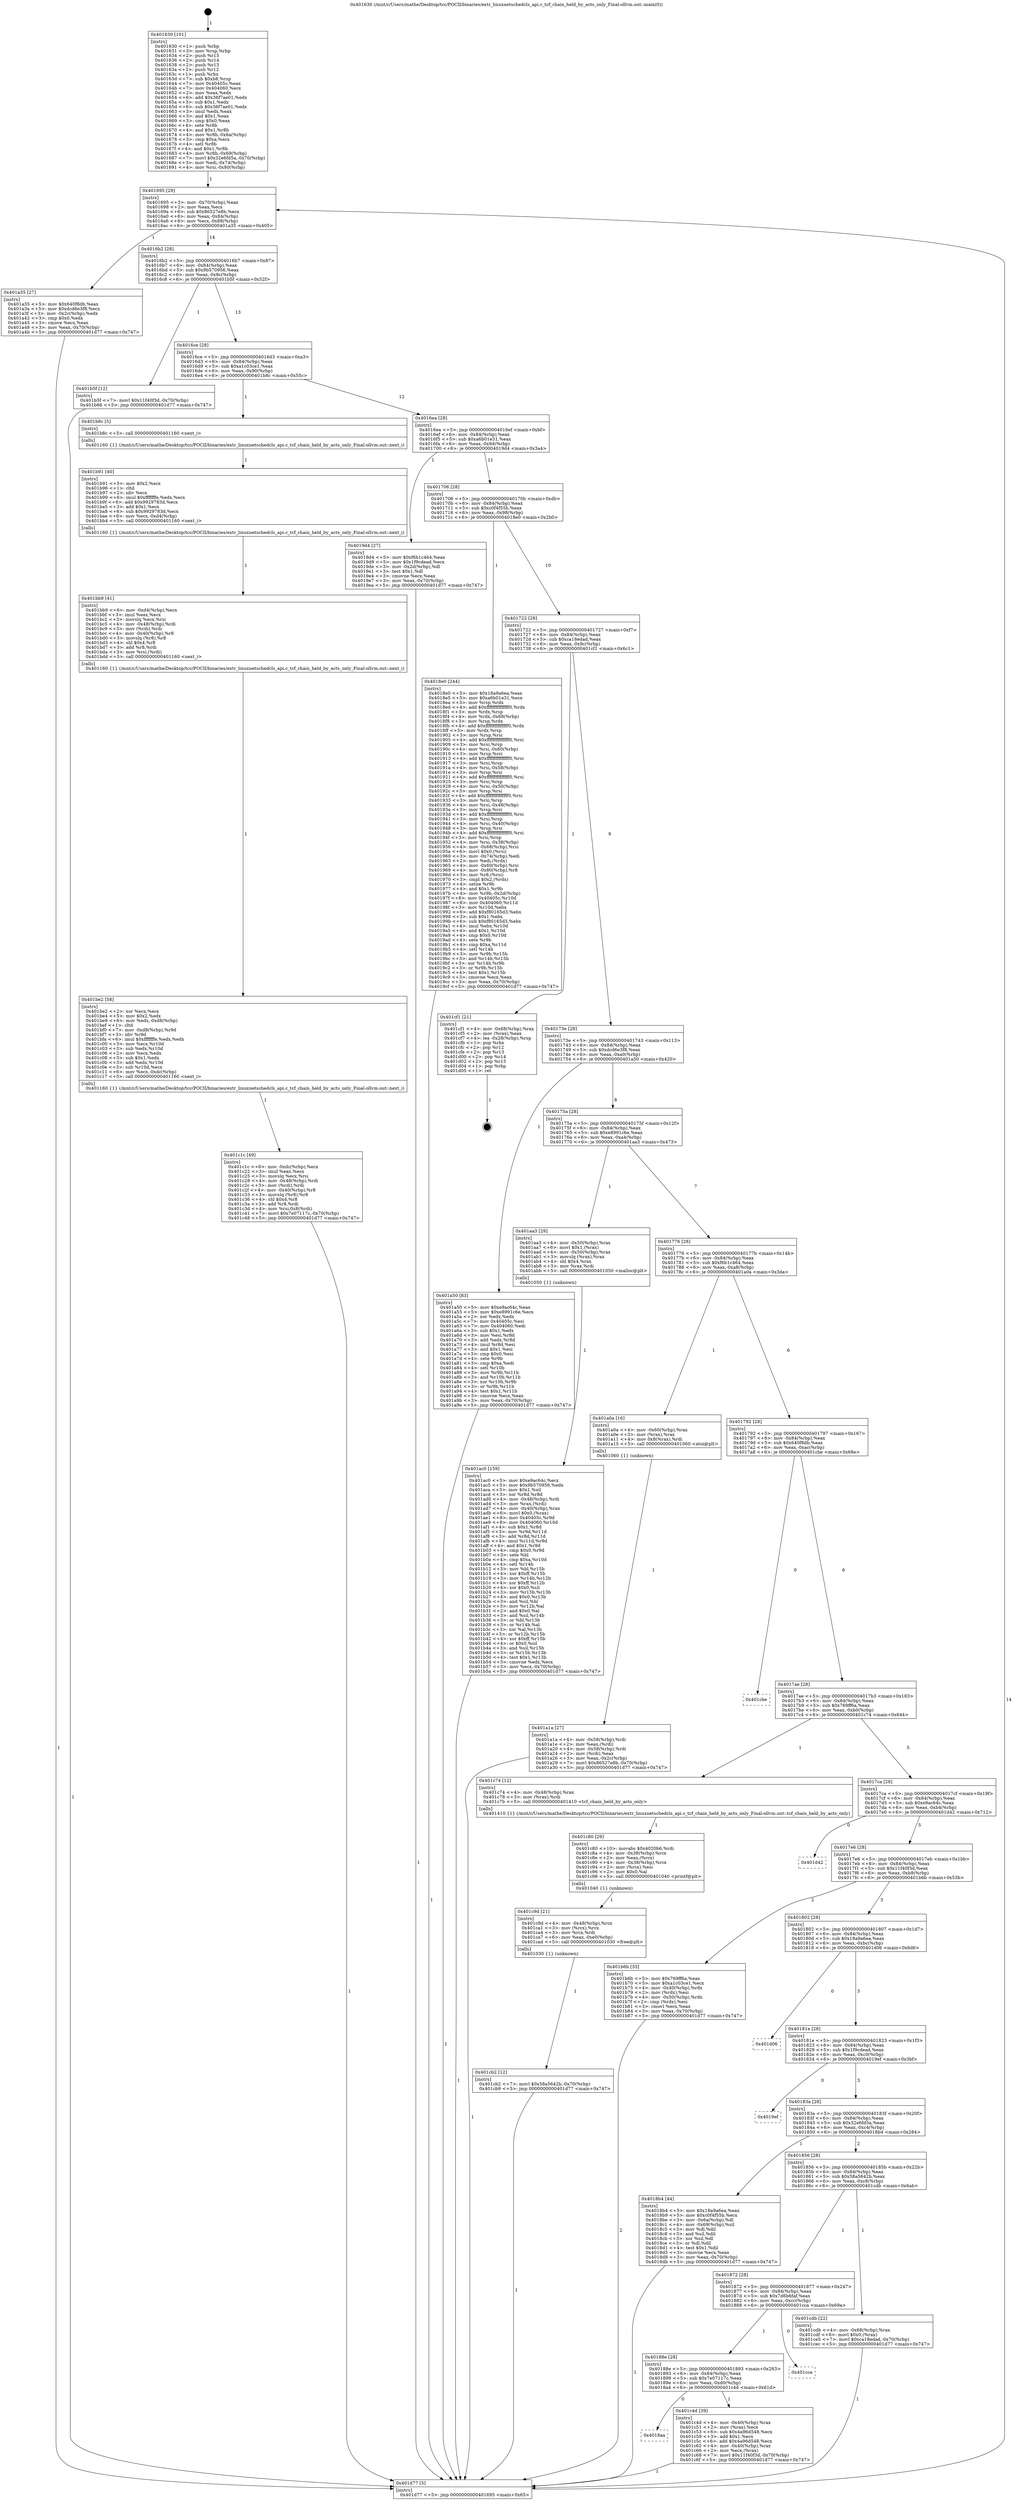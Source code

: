 digraph "0x401630" {
  label = "0x401630 (/mnt/c/Users/mathe/Desktop/tcc/POCII/binaries/extr_linuxnetschedcls_api.c_tcf_chain_held_by_acts_only_Final-ollvm.out::main(0))"
  labelloc = "t"
  node[shape=record]

  Entry [label="",width=0.3,height=0.3,shape=circle,fillcolor=black,style=filled]
  "0x401695" [label="{
     0x401695 [29]\l
     | [instrs]\l
     &nbsp;&nbsp;0x401695 \<+3\>: mov -0x70(%rbp),%eax\l
     &nbsp;&nbsp;0x401698 \<+2\>: mov %eax,%ecx\l
     &nbsp;&nbsp;0x40169a \<+6\>: sub $0x86527e8b,%ecx\l
     &nbsp;&nbsp;0x4016a0 \<+6\>: mov %eax,-0x84(%rbp)\l
     &nbsp;&nbsp;0x4016a6 \<+6\>: mov %ecx,-0x88(%rbp)\l
     &nbsp;&nbsp;0x4016ac \<+6\>: je 0000000000401a35 \<main+0x405\>\l
  }"]
  "0x401a35" [label="{
     0x401a35 [27]\l
     | [instrs]\l
     &nbsp;&nbsp;0x401a35 \<+5\>: mov $0x640f8db,%eax\l
     &nbsp;&nbsp;0x401a3a \<+5\>: mov $0xdcd6e3f8,%ecx\l
     &nbsp;&nbsp;0x401a3f \<+3\>: mov -0x2c(%rbp),%edx\l
     &nbsp;&nbsp;0x401a42 \<+3\>: cmp $0x0,%edx\l
     &nbsp;&nbsp;0x401a45 \<+3\>: cmove %ecx,%eax\l
     &nbsp;&nbsp;0x401a48 \<+3\>: mov %eax,-0x70(%rbp)\l
     &nbsp;&nbsp;0x401a4b \<+5\>: jmp 0000000000401d77 \<main+0x747\>\l
  }"]
  "0x4016b2" [label="{
     0x4016b2 [28]\l
     | [instrs]\l
     &nbsp;&nbsp;0x4016b2 \<+5\>: jmp 00000000004016b7 \<main+0x87\>\l
     &nbsp;&nbsp;0x4016b7 \<+6\>: mov -0x84(%rbp),%eax\l
     &nbsp;&nbsp;0x4016bd \<+5\>: sub $0x9b570956,%eax\l
     &nbsp;&nbsp;0x4016c2 \<+6\>: mov %eax,-0x8c(%rbp)\l
     &nbsp;&nbsp;0x4016c8 \<+6\>: je 0000000000401b5f \<main+0x52f\>\l
  }"]
  Exit [label="",width=0.3,height=0.3,shape=circle,fillcolor=black,style=filled,peripheries=2]
  "0x401b5f" [label="{
     0x401b5f [12]\l
     | [instrs]\l
     &nbsp;&nbsp;0x401b5f \<+7\>: movl $0x11f40f3d,-0x70(%rbp)\l
     &nbsp;&nbsp;0x401b66 \<+5\>: jmp 0000000000401d77 \<main+0x747\>\l
  }"]
  "0x4016ce" [label="{
     0x4016ce [28]\l
     | [instrs]\l
     &nbsp;&nbsp;0x4016ce \<+5\>: jmp 00000000004016d3 \<main+0xa3\>\l
     &nbsp;&nbsp;0x4016d3 \<+6\>: mov -0x84(%rbp),%eax\l
     &nbsp;&nbsp;0x4016d9 \<+5\>: sub $0xa1c03ce1,%eax\l
     &nbsp;&nbsp;0x4016de \<+6\>: mov %eax,-0x90(%rbp)\l
     &nbsp;&nbsp;0x4016e4 \<+6\>: je 0000000000401b8c \<main+0x55c\>\l
  }"]
  "0x401cb2" [label="{
     0x401cb2 [12]\l
     | [instrs]\l
     &nbsp;&nbsp;0x401cb2 \<+7\>: movl $0x58a5642b,-0x70(%rbp)\l
     &nbsp;&nbsp;0x401cb9 \<+5\>: jmp 0000000000401d77 \<main+0x747\>\l
  }"]
  "0x401b8c" [label="{
     0x401b8c [5]\l
     | [instrs]\l
     &nbsp;&nbsp;0x401b8c \<+5\>: call 0000000000401160 \<next_i\>\l
     | [calls]\l
     &nbsp;&nbsp;0x401160 \{1\} (/mnt/c/Users/mathe/Desktop/tcc/POCII/binaries/extr_linuxnetschedcls_api.c_tcf_chain_held_by_acts_only_Final-ollvm.out::next_i)\l
  }"]
  "0x4016ea" [label="{
     0x4016ea [28]\l
     | [instrs]\l
     &nbsp;&nbsp;0x4016ea \<+5\>: jmp 00000000004016ef \<main+0xbf\>\l
     &nbsp;&nbsp;0x4016ef \<+6\>: mov -0x84(%rbp),%eax\l
     &nbsp;&nbsp;0x4016f5 \<+5\>: sub $0xa6b01e31,%eax\l
     &nbsp;&nbsp;0x4016fa \<+6\>: mov %eax,-0x94(%rbp)\l
     &nbsp;&nbsp;0x401700 \<+6\>: je 00000000004019d4 \<main+0x3a4\>\l
  }"]
  "0x401c9d" [label="{
     0x401c9d [21]\l
     | [instrs]\l
     &nbsp;&nbsp;0x401c9d \<+4\>: mov -0x48(%rbp),%rcx\l
     &nbsp;&nbsp;0x401ca1 \<+3\>: mov (%rcx),%rcx\l
     &nbsp;&nbsp;0x401ca4 \<+3\>: mov %rcx,%rdi\l
     &nbsp;&nbsp;0x401ca7 \<+6\>: mov %eax,-0xe0(%rbp)\l
     &nbsp;&nbsp;0x401cad \<+5\>: call 0000000000401030 \<free@plt\>\l
     | [calls]\l
     &nbsp;&nbsp;0x401030 \{1\} (unknown)\l
  }"]
  "0x4019d4" [label="{
     0x4019d4 [27]\l
     | [instrs]\l
     &nbsp;&nbsp;0x4019d4 \<+5\>: mov $0xf6b1c464,%eax\l
     &nbsp;&nbsp;0x4019d9 \<+5\>: mov $0x1f9cdead,%ecx\l
     &nbsp;&nbsp;0x4019de \<+3\>: mov -0x2d(%rbp),%dl\l
     &nbsp;&nbsp;0x4019e1 \<+3\>: test $0x1,%dl\l
     &nbsp;&nbsp;0x4019e4 \<+3\>: cmovne %ecx,%eax\l
     &nbsp;&nbsp;0x4019e7 \<+3\>: mov %eax,-0x70(%rbp)\l
     &nbsp;&nbsp;0x4019ea \<+5\>: jmp 0000000000401d77 \<main+0x747\>\l
  }"]
  "0x401706" [label="{
     0x401706 [28]\l
     | [instrs]\l
     &nbsp;&nbsp;0x401706 \<+5\>: jmp 000000000040170b \<main+0xdb\>\l
     &nbsp;&nbsp;0x40170b \<+6\>: mov -0x84(%rbp),%eax\l
     &nbsp;&nbsp;0x401711 \<+5\>: sub $0xc0f4f55b,%eax\l
     &nbsp;&nbsp;0x401716 \<+6\>: mov %eax,-0x98(%rbp)\l
     &nbsp;&nbsp;0x40171c \<+6\>: je 00000000004018e0 \<main+0x2b0\>\l
  }"]
  "0x401c80" [label="{
     0x401c80 [29]\l
     | [instrs]\l
     &nbsp;&nbsp;0x401c80 \<+10\>: movabs $0x4020b6,%rdi\l
     &nbsp;&nbsp;0x401c8a \<+4\>: mov -0x38(%rbp),%rcx\l
     &nbsp;&nbsp;0x401c8e \<+2\>: mov %eax,(%rcx)\l
     &nbsp;&nbsp;0x401c90 \<+4\>: mov -0x38(%rbp),%rcx\l
     &nbsp;&nbsp;0x401c94 \<+2\>: mov (%rcx),%esi\l
     &nbsp;&nbsp;0x401c96 \<+2\>: mov $0x0,%al\l
     &nbsp;&nbsp;0x401c98 \<+5\>: call 0000000000401040 \<printf@plt\>\l
     | [calls]\l
     &nbsp;&nbsp;0x401040 \{1\} (unknown)\l
  }"]
  "0x4018e0" [label="{
     0x4018e0 [244]\l
     | [instrs]\l
     &nbsp;&nbsp;0x4018e0 \<+5\>: mov $0x18a9a6ea,%eax\l
     &nbsp;&nbsp;0x4018e5 \<+5\>: mov $0xa6b01e31,%ecx\l
     &nbsp;&nbsp;0x4018ea \<+3\>: mov %rsp,%rdx\l
     &nbsp;&nbsp;0x4018ed \<+4\>: add $0xfffffffffffffff0,%rdx\l
     &nbsp;&nbsp;0x4018f1 \<+3\>: mov %rdx,%rsp\l
     &nbsp;&nbsp;0x4018f4 \<+4\>: mov %rdx,-0x68(%rbp)\l
     &nbsp;&nbsp;0x4018f8 \<+3\>: mov %rsp,%rdx\l
     &nbsp;&nbsp;0x4018fb \<+4\>: add $0xfffffffffffffff0,%rdx\l
     &nbsp;&nbsp;0x4018ff \<+3\>: mov %rdx,%rsp\l
     &nbsp;&nbsp;0x401902 \<+3\>: mov %rsp,%rsi\l
     &nbsp;&nbsp;0x401905 \<+4\>: add $0xfffffffffffffff0,%rsi\l
     &nbsp;&nbsp;0x401909 \<+3\>: mov %rsi,%rsp\l
     &nbsp;&nbsp;0x40190c \<+4\>: mov %rsi,-0x60(%rbp)\l
     &nbsp;&nbsp;0x401910 \<+3\>: mov %rsp,%rsi\l
     &nbsp;&nbsp;0x401913 \<+4\>: add $0xfffffffffffffff0,%rsi\l
     &nbsp;&nbsp;0x401917 \<+3\>: mov %rsi,%rsp\l
     &nbsp;&nbsp;0x40191a \<+4\>: mov %rsi,-0x58(%rbp)\l
     &nbsp;&nbsp;0x40191e \<+3\>: mov %rsp,%rsi\l
     &nbsp;&nbsp;0x401921 \<+4\>: add $0xfffffffffffffff0,%rsi\l
     &nbsp;&nbsp;0x401925 \<+3\>: mov %rsi,%rsp\l
     &nbsp;&nbsp;0x401928 \<+4\>: mov %rsi,-0x50(%rbp)\l
     &nbsp;&nbsp;0x40192c \<+3\>: mov %rsp,%rsi\l
     &nbsp;&nbsp;0x40192f \<+4\>: add $0xfffffffffffffff0,%rsi\l
     &nbsp;&nbsp;0x401933 \<+3\>: mov %rsi,%rsp\l
     &nbsp;&nbsp;0x401936 \<+4\>: mov %rsi,-0x48(%rbp)\l
     &nbsp;&nbsp;0x40193a \<+3\>: mov %rsp,%rsi\l
     &nbsp;&nbsp;0x40193d \<+4\>: add $0xfffffffffffffff0,%rsi\l
     &nbsp;&nbsp;0x401941 \<+3\>: mov %rsi,%rsp\l
     &nbsp;&nbsp;0x401944 \<+4\>: mov %rsi,-0x40(%rbp)\l
     &nbsp;&nbsp;0x401948 \<+3\>: mov %rsp,%rsi\l
     &nbsp;&nbsp;0x40194b \<+4\>: add $0xfffffffffffffff0,%rsi\l
     &nbsp;&nbsp;0x40194f \<+3\>: mov %rsi,%rsp\l
     &nbsp;&nbsp;0x401952 \<+4\>: mov %rsi,-0x38(%rbp)\l
     &nbsp;&nbsp;0x401956 \<+4\>: mov -0x68(%rbp),%rsi\l
     &nbsp;&nbsp;0x40195a \<+6\>: movl $0x0,(%rsi)\l
     &nbsp;&nbsp;0x401960 \<+3\>: mov -0x74(%rbp),%edi\l
     &nbsp;&nbsp;0x401963 \<+2\>: mov %edi,(%rdx)\l
     &nbsp;&nbsp;0x401965 \<+4\>: mov -0x60(%rbp),%rsi\l
     &nbsp;&nbsp;0x401969 \<+4\>: mov -0x80(%rbp),%r8\l
     &nbsp;&nbsp;0x40196d \<+3\>: mov %r8,(%rsi)\l
     &nbsp;&nbsp;0x401970 \<+3\>: cmpl $0x2,(%rdx)\l
     &nbsp;&nbsp;0x401973 \<+4\>: setne %r9b\l
     &nbsp;&nbsp;0x401977 \<+4\>: and $0x1,%r9b\l
     &nbsp;&nbsp;0x40197b \<+4\>: mov %r9b,-0x2d(%rbp)\l
     &nbsp;&nbsp;0x40197f \<+8\>: mov 0x40405c,%r10d\l
     &nbsp;&nbsp;0x401987 \<+8\>: mov 0x404060,%r11d\l
     &nbsp;&nbsp;0x40198f \<+3\>: mov %r10d,%ebx\l
     &nbsp;&nbsp;0x401992 \<+6\>: add $0xf80165d3,%ebx\l
     &nbsp;&nbsp;0x401998 \<+3\>: sub $0x1,%ebx\l
     &nbsp;&nbsp;0x40199b \<+6\>: sub $0xf80165d3,%ebx\l
     &nbsp;&nbsp;0x4019a1 \<+4\>: imul %ebx,%r10d\l
     &nbsp;&nbsp;0x4019a5 \<+4\>: and $0x1,%r10d\l
     &nbsp;&nbsp;0x4019a9 \<+4\>: cmp $0x0,%r10d\l
     &nbsp;&nbsp;0x4019ad \<+4\>: sete %r9b\l
     &nbsp;&nbsp;0x4019b1 \<+4\>: cmp $0xa,%r11d\l
     &nbsp;&nbsp;0x4019b5 \<+4\>: setl %r14b\l
     &nbsp;&nbsp;0x4019b9 \<+3\>: mov %r9b,%r15b\l
     &nbsp;&nbsp;0x4019bc \<+3\>: and %r14b,%r15b\l
     &nbsp;&nbsp;0x4019bf \<+3\>: xor %r14b,%r9b\l
     &nbsp;&nbsp;0x4019c2 \<+3\>: or %r9b,%r15b\l
     &nbsp;&nbsp;0x4019c5 \<+4\>: test $0x1,%r15b\l
     &nbsp;&nbsp;0x4019c9 \<+3\>: cmovne %ecx,%eax\l
     &nbsp;&nbsp;0x4019cc \<+3\>: mov %eax,-0x70(%rbp)\l
     &nbsp;&nbsp;0x4019cf \<+5\>: jmp 0000000000401d77 \<main+0x747\>\l
  }"]
  "0x401722" [label="{
     0x401722 [28]\l
     | [instrs]\l
     &nbsp;&nbsp;0x401722 \<+5\>: jmp 0000000000401727 \<main+0xf7\>\l
     &nbsp;&nbsp;0x401727 \<+6\>: mov -0x84(%rbp),%eax\l
     &nbsp;&nbsp;0x40172d \<+5\>: sub $0xca18edad,%eax\l
     &nbsp;&nbsp;0x401732 \<+6\>: mov %eax,-0x9c(%rbp)\l
     &nbsp;&nbsp;0x401738 \<+6\>: je 0000000000401cf1 \<main+0x6c1\>\l
  }"]
  "0x4018aa" [label="{
     0x4018aa\l
  }", style=dashed]
  "0x401cf1" [label="{
     0x401cf1 [21]\l
     | [instrs]\l
     &nbsp;&nbsp;0x401cf1 \<+4\>: mov -0x68(%rbp),%rax\l
     &nbsp;&nbsp;0x401cf5 \<+2\>: mov (%rax),%eax\l
     &nbsp;&nbsp;0x401cf7 \<+4\>: lea -0x28(%rbp),%rsp\l
     &nbsp;&nbsp;0x401cfb \<+1\>: pop %rbx\l
     &nbsp;&nbsp;0x401cfc \<+2\>: pop %r12\l
     &nbsp;&nbsp;0x401cfe \<+2\>: pop %r13\l
     &nbsp;&nbsp;0x401d00 \<+2\>: pop %r14\l
     &nbsp;&nbsp;0x401d02 \<+2\>: pop %r15\l
     &nbsp;&nbsp;0x401d04 \<+1\>: pop %rbp\l
     &nbsp;&nbsp;0x401d05 \<+1\>: ret\l
  }"]
  "0x40173e" [label="{
     0x40173e [28]\l
     | [instrs]\l
     &nbsp;&nbsp;0x40173e \<+5\>: jmp 0000000000401743 \<main+0x113\>\l
     &nbsp;&nbsp;0x401743 \<+6\>: mov -0x84(%rbp),%eax\l
     &nbsp;&nbsp;0x401749 \<+5\>: sub $0xdcd6e3f8,%eax\l
     &nbsp;&nbsp;0x40174e \<+6\>: mov %eax,-0xa0(%rbp)\l
     &nbsp;&nbsp;0x401754 \<+6\>: je 0000000000401a50 \<main+0x420\>\l
  }"]
  "0x401c4d" [label="{
     0x401c4d [39]\l
     | [instrs]\l
     &nbsp;&nbsp;0x401c4d \<+4\>: mov -0x40(%rbp),%rax\l
     &nbsp;&nbsp;0x401c51 \<+2\>: mov (%rax),%ecx\l
     &nbsp;&nbsp;0x401c53 \<+6\>: sub $0x4a96d548,%ecx\l
     &nbsp;&nbsp;0x401c59 \<+3\>: add $0x1,%ecx\l
     &nbsp;&nbsp;0x401c5c \<+6\>: add $0x4a96d548,%ecx\l
     &nbsp;&nbsp;0x401c62 \<+4\>: mov -0x40(%rbp),%rax\l
     &nbsp;&nbsp;0x401c66 \<+2\>: mov %ecx,(%rax)\l
     &nbsp;&nbsp;0x401c68 \<+7\>: movl $0x11f40f3d,-0x70(%rbp)\l
     &nbsp;&nbsp;0x401c6f \<+5\>: jmp 0000000000401d77 \<main+0x747\>\l
  }"]
  "0x401a50" [label="{
     0x401a50 [83]\l
     | [instrs]\l
     &nbsp;&nbsp;0x401a50 \<+5\>: mov $0xe9ac64c,%eax\l
     &nbsp;&nbsp;0x401a55 \<+5\>: mov $0xe8991c6e,%ecx\l
     &nbsp;&nbsp;0x401a5a \<+2\>: xor %edx,%edx\l
     &nbsp;&nbsp;0x401a5c \<+7\>: mov 0x40405c,%esi\l
     &nbsp;&nbsp;0x401a63 \<+7\>: mov 0x404060,%edi\l
     &nbsp;&nbsp;0x401a6a \<+3\>: sub $0x1,%edx\l
     &nbsp;&nbsp;0x401a6d \<+3\>: mov %esi,%r8d\l
     &nbsp;&nbsp;0x401a70 \<+3\>: add %edx,%r8d\l
     &nbsp;&nbsp;0x401a73 \<+4\>: imul %r8d,%esi\l
     &nbsp;&nbsp;0x401a77 \<+3\>: and $0x1,%esi\l
     &nbsp;&nbsp;0x401a7a \<+3\>: cmp $0x0,%esi\l
     &nbsp;&nbsp;0x401a7d \<+4\>: sete %r9b\l
     &nbsp;&nbsp;0x401a81 \<+3\>: cmp $0xa,%edi\l
     &nbsp;&nbsp;0x401a84 \<+4\>: setl %r10b\l
     &nbsp;&nbsp;0x401a88 \<+3\>: mov %r9b,%r11b\l
     &nbsp;&nbsp;0x401a8b \<+3\>: and %r10b,%r11b\l
     &nbsp;&nbsp;0x401a8e \<+3\>: xor %r10b,%r9b\l
     &nbsp;&nbsp;0x401a91 \<+3\>: or %r9b,%r11b\l
     &nbsp;&nbsp;0x401a94 \<+4\>: test $0x1,%r11b\l
     &nbsp;&nbsp;0x401a98 \<+3\>: cmovne %ecx,%eax\l
     &nbsp;&nbsp;0x401a9b \<+3\>: mov %eax,-0x70(%rbp)\l
     &nbsp;&nbsp;0x401a9e \<+5\>: jmp 0000000000401d77 \<main+0x747\>\l
  }"]
  "0x40175a" [label="{
     0x40175a [28]\l
     | [instrs]\l
     &nbsp;&nbsp;0x40175a \<+5\>: jmp 000000000040175f \<main+0x12f\>\l
     &nbsp;&nbsp;0x40175f \<+6\>: mov -0x84(%rbp),%eax\l
     &nbsp;&nbsp;0x401765 \<+5\>: sub $0xe8991c6e,%eax\l
     &nbsp;&nbsp;0x40176a \<+6\>: mov %eax,-0xa4(%rbp)\l
     &nbsp;&nbsp;0x401770 \<+6\>: je 0000000000401aa3 \<main+0x473\>\l
  }"]
  "0x40188e" [label="{
     0x40188e [28]\l
     | [instrs]\l
     &nbsp;&nbsp;0x40188e \<+5\>: jmp 0000000000401893 \<main+0x263\>\l
     &nbsp;&nbsp;0x401893 \<+6\>: mov -0x84(%rbp),%eax\l
     &nbsp;&nbsp;0x401899 \<+5\>: sub $0x7e07117c,%eax\l
     &nbsp;&nbsp;0x40189e \<+6\>: mov %eax,-0xd0(%rbp)\l
     &nbsp;&nbsp;0x4018a4 \<+6\>: je 0000000000401c4d \<main+0x61d\>\l
  }"]
  "0x401aa3" [label="{
     0x401aa3 [29]\l
     | [instrs]\l
     &nbsp;&nbsp;0x401aa3 \<+4\>: mov -0x50(%rbp),%rax\l
     &nbsp;&nbsp;0x401aa7 \<+6\>: movl $0x1,(%rax)\l
     &nbsp;&nbsp;0x401aad \<+4\>: mov -0x50(%rbp),%rax\l
     &nbsp;&nbsp;0x401ab1 \<+3\>: movslq (%rax),%rax\l
     &nbsp;&nbsp;0x401ab4 \<+4\>: shl $0x4,%rax\l
     &nbsp;&nbsp;0x401ab8 \<+3\>: mov %rax,%rdi\l
     &nbsp;&nbsp;0x401abb \<+5\>: call 0000000000401050 \<malloc@plt\>\l
     | [calls]\l
     &nbsp;&nbsp;0x401050 \{1\} (unknown)\l
  }"]
  "0x401776" [label="{
     0x401776 [28]\l
     | [instrs]\l
     &nbsp;&nbsp;0x401776 \<+5\>: jmp 000000000040177b \<main+0x14b\>\l
     &nbsp;&nbsp;0x40177b \<+6\>: mov -0x84(%rbp),%eax\l
     &nbsp;&nbsp;0x401781 \<+5\>: sub $0xf6b1c464,%eax\l
     &nbsp;&nbsp;0x401786 \<+6\>: mov %eax,-0xa8(%rbp)\l
     &nbsp;&nbsp;0x40178c \<+6\>: je 0000000000401a0a \<main+0x3da\>\l
  }"]
  "0x401cca" [label="{
     0x401cca\l
  }", style=dashed]
  "0x401a0a" [label="{
     0x401a0a [16]\l
     | [instrs]\l
     &nbsp;&nbsp;0x401a0a \<+4\>: mov -0x60(%rbp),%rax\l
     &nbsp;&nbsp;0x401a0e \<+3\>: mov (%rax),%rax\l
     &nbsp;&nbsp;0x401a11 \<+4\>: mov 0x8(%rax),%rdi\l
     &nbsp;&nbsp;0x401a15 \<+5\>: call 0000000000401060 \<atoi@plt\>\l
     | [calls]\l
     &nbsp;&nbsp;0x401060 \{1\} (unknown)\l
  }"]
  "0x401792" [label="{
     0x401792 [28]\l
     | [instrs]\l
     &nbsp;&nbsp;0x401792 \<+5\>: jmp 0000000000401797 \<main+0x167\>\l
     &nbsp;&nbsp;0x401797 \<+6\>: mov -0x84(%rbp),%eax\l
     &nbsp;&nbsp;0x40179d \<+5\>: sub $0x640f8db,%eax\l
     &nbsp;&nbsp;0x4017a2 \<+6\>: mov %eax,-0xac(%rbp)\l
     &nbsp;&nbsp;0x4017a8 \<+6\>: je 0000000000401cbe \<main+0x68e\>\l
  }"]
  "0x401872" [label="{
     0x401872 [28]\l
     | [instrs]\l
     &nbsp;&nbsp;0x401872 \<+5\>: jmp 0000000000401877 \<main+0x247\>\l
     &nbsp;&nbsp;0x401877 \<+6\>: mov -0x84(%rbp),%eax\l
     &nbsp;&nbsp;0x40187d \<+5\>: sub $0x7d6b6faf,%eax\l
     &nbsp;&nbsp;0x401882 \<+6\>: mov %eax,-0xcc(%rbp)\l
     &nbsp;&nbsp;0x401888 \<+6\>: je 0000000000401cca \<main+0x69a\>\l
  }"]
  "0x401cbe" [label="{
     0x401cbe\l
  }", style=dashed]
  "0x4017ae" [label="{
     0x4017ae [28]\l
     | [instrs]\l
     &nbsp;&nbsp;0x4017ae \<+5\>: jmp 00000000004017b3 \<main+0x183\>\l
     &nbsp;&nbsp;0x4017b3 \<+6\>: mov -0x84(%rbp),%eax\l
     &nbsp;&nbsp;0x4017b9 \<+5\>: sub $0x769ff6a,%eax\l
     &nbsp;&nbsp;0x4017be \<+6\>: mov %eax,-0xb0(%rbp)\l
     &nbsp;&nbsp;0x4017c4 \<+6\>: je 0000000000401c74 \<main+0x644\>\l
  }"]
  "0x401cdb" [label="{
     0x401cdb [22]\l
     | [instrs]\l
     &nbsp;&nbsp;0x401cdb \<+4\>: mov -0x68(%rbp),%rax\l
     &nbsp;&nbsp;0x401cdf \<+6\>: movl $0x0,(%rax)\l
     &nbsp;&nbsp;0x401ce5 \<+7\>: movl $0xca18edad,-0x70(%rbp)\l
     &nbsp;&nbsp;0x401cec \<+5\>: jmp 0000000000401d77 \<main+0x747\>\l
  }"]
  "0x401c74" [label="{
     0x401c74 [12]\l
     | [instrs]\l
     &nbsp;&nbsp;0x401c74 \<+4\>: mov -0x48(%rbp),%rax\l
     &nbsp;&nbsp;0x401c78 \<+3\>: mov (%rax),%rdi\l
     &nbsp;&nbsp;0x401c7b \<+5\>: call 0000000000401410 \<tcf_chain_held_by_acts_only\>\l
     | [calls]\l
     &nbsp;&nbsp;0x401410 \{1\} (/mnt/c/Users/mathe/Desktop/tcc/POCII/binaries/extr_linuxnetschedcls_api.c_tcf_chain_held_by_acts_only_Final-ollvm.out::tcf_chain_held_by_acts_only)\l
  }"]
  "0x4017ca" [label="{
     0x4017ca [28]\l
     | [instrs]\l
     &nbsp;&nbsp;0x4017ca \<+5\>: jmp 00000000004017cf \<main+0x19f\>\l
     &nbsp;&nbsp;0x4017cf \<+6\>: mov -0x84(%rbp),%eax\l
     &nbsp;&nbsp;0x4017d5 \<+5\>: sub $0xe9ac64c,%eax\l
     &nbsp;&nbsp;0x4017da \<+6\>: mov %eax,-0xb4(%rbp)\l
     &nbsp;&nbsp;0x4017e0 \<+6\>: je 0000000000401d42 \<main+0x712\>\l
  }"]
  "0x401c1c" [label="{
     0x401c1c [49]\l
     | [instrs]\l
     &nbsp;&nbsp;0x401c1c \<+6\>: mov -0xdc(%rbp),%ecx\l
     &nbsp;&nbsp;0x401c22 \<+3\>: imul %eax,%ecx\l
     &nbsp;&nbsp;0x401c25 \<+3\>: movslq %ecx,%rsi\l
     &nbsp;&nbsp;0x401c28 \<+4\>: mov -0x48(%rbp),%rdi\l
     &nbsp;&nbsp;0x401c2c \<+3\>: mov (%rdi),%rdi\l
     &nbsp;&nbsp;0x401c2f \<+4\>: mov -0x40(%rbp),%r8\l
     &nbsp;&nbsp;0x401c33 \<+3\>: movslq (%r8),%r8\l
     &nbsp;&nbsp;0x401c36 \<+4\>: shl $0x4,%r8\l
     &nbsp;&nbsp;0x401c3a \<+3\>: add %r8,%rdi\l
     &nbsp;&nbsp;0x401c3d \<+4\>: mov %rsi,0x8(%rdi)\l
     &nbsp;&nbsp;0x401c41 \<+7\>: movl $0x7e07117c,-0x70(%rbp)\l
     &nbsp;&nbsp;0x401c48 \<+5\>: jmp 0000000000401d77 \<main+0x747\>\l
  }"]
  "0x401d42" [label="{
     0x401d42\l
  }", style=dashed]
  "0x4017e6" [label="{
     0x4017e6 [28]\l
     | [instrs]\l
     &nbsp;&nbsp;0x4017e6 \<+5\>: jmp 00000000004017eb \<main+0x1bb\>\l
     &nbsp;&nbsp;0x4017eb \<+6\>: mov -0x84(%rbp),%eax\l
     &nbsp;&nbsp;0x4017f1 \<+5\>: sub $0x11f40f3d,%eax\l
     &nbsp;&nbsp;0x4017f6 \<+6\>: mov %eax,-0xb8(%rbp)\l
     &nbsp;&nbsp;0x4017fc \<+6\>: je 0000000000401b6b \<main+0x53b\>\l
  }"]
  "0x401be2" [label="{
     0x401be2 [58]\l
     | [instrs]\l
     &nbsp;&nbsp;0x401be2 \<+2\>: xor %ecx,%ecx\l
     &nbsp;&nbsp;0x401be4 \<+5\>: mov $0x2,%edx\l
     &nbsp;&nbsp;0x401be9 \<+6\>: mov %edx,-0xd8(%rbp)\l
     &nbsp;&nbsp;0x401bef \<+1\>: cltd\l
     &nbsp;&nbsp;0x401bf0 \<+7\>: mov -0xd8(%rbp),%r9d\l
     &nbsp;&nbsp;0x401bf7 \<+3\>: idiv %r9d\l
     &nbsp;&nbsp;0x401bfa \<+6\>: imul $0xfffffffe,%edx,%edx\l
     &nbsp;&nbsp;0x401c00 \<+3\>: mov %ecx,%r10d\l
     &nbsp;&nbsp;0x401c03 \<+3\>: sub %edx,%r10d\l
     &nbsp;&nbsp;0x401c06 \<+2\>: mov %ecx,%edx\l
     &nbsp;&nbsp;0x401c08 \<+3\>: sub $0x1,%edx\l
     &nbsp;&nbsp;0x401c0b \<+3\>: add %edx,%r10d\l
     &nbsp;&nbsp;0x401c0e \<+3\>: sub %r10d,%ecx\l
     &nbsp;&nbsp;0x401c11 \<+6\>: mov %ecx,-0xdc(%rbp)\l
     &nbsp;&nbsp;0x401c17 \<+5\>: call 0000000000401160 \<next_i\>\l
     | [calls]\l
     &nbsp;&nbsp;0x401160 \{1\} (/mnt/c/Users/mathe/Desktop/tcc/POCII/binaries/extr_linuxnetschedcls_api.c_tcf_chain_held_by_acts_only_Final-ollvm.out::next_i)\l
  }"]
  "0x401b6b" [label="{
     0x401b6b [33]\l
     | [instrs]\l
     &nbsp;&nbsp;0x401b6b \<+5\>: mov $0x769ff6a,%eax\l
     &nbsp;&nbsp;0x401b70 \<+5\>: mov $0xa1c03ce1,%ecx\l
     &nbsp;&nbsp;0x401b75 \<+4\>: mov -0x40(%rbp),%rdx\l
     &nbsp;&nbsp;0x401b79 \<+2\>: mov (%rdx),%esi\l
     &nbsp;&nbsp;0x401b7b \<+4\>: mov -0x50(%rbp),%rdx\l
     &nbsp;&nbsp;0x401b7f \<+2\>: cmp (%rdx),%esi\l
     &nbsp;&nbsp;0x401b81 \<+3\>: cmovl %ecx,%eax\l
     &nbsp;&nbsp;0x401b84 \<+3\>: mov %eax,-0x70(%rbp)\l
     &nbsp;&nbsp;0x401b87 \<+5\>: jmp 0000000000401d77 \<main+0x747\>\l
  }"]
  "0x401802" [label="{
     0x401802 [28]\l
     | [instrs]\l
     &nbsp;&nbsp;0x401802 \<+5\>: jmp 0000000000401807 \<main+0x1d7\>\l
     &nbsp;&nbsp;0x401807 \<+6\>: mov -0x84(%rbp),%eax\l
     &nbsp;&nbsp;0x40180d \<+5\>: sub $0x18a9a6ea,%eax\l
     &nbsp;&nbsp;0x401812 \<+6\>: mov %eax,-0xbc(%rbp)\l
     &nbsp;&nbsp;0x401818 \<+6\>: je 0000000000401d06 \<main+0x6d6\>\l
  }"]
  "0x401bb9" [label="{
     0x401bb9 [41]\l
     | [instrs]\l
     &nbsp;&nbsp;0x401bb9 \<+6\>: mov -0xd4(%rbp),%ecx\l
     &nbsp;&nbsp;0x401bbf \<+3\>: imul %eax,%ecx\l
     &nbsp;&nbsp;0x401bc2 \<+3\>: movslq %ecx,%rsi\l
     &nbsp;&nbsp;0x401bc5 \<+4\>: mov -0x48(%rbp),%rdi\l
     &nbsp;&nbsp;0x401bc9 \<+3\>: mov (%rdi),%rdi\l
     &nbsp;&nbsp;0x401bcc \<+4\>: mov -0x40(%rbp),%r8\l
     &nbsp;&nbsp;0x401bd0 \<+3\>: movslq (%r8),%r8\l
     &nbsp;&nbsp;0x401bd3 \<+4\>: shl $0x4,%r8\l
     &nbsp;&nbsp;0x401bd7 \<+3\>: add %r8,%rdi\l
     &nbsp;&nbsp;0x401bda \<+3\>: mov %rsi,(%rdi)\l
     &nbsp;&nbsp;0x401bdd \<+5\>: call 0000000000401160 \<next_i\>\l
     | [calls]\l
     &nbsp;&nbsp;0x401160 \{1\} (/mnt/c/Users/mathe/Desktop/tcc/POCII/binaries/extr_linuxnetschedcls_api.c_tcf_chain_held_by_acts_only_Final-ollvm.out::next_i)\l
  }"]
  "0x401d06" [label="{
     0x401d06\l
  }", style=dashed]
  "0x40181e" [label="{
     0x40181e [28]\l
     | [instrs]\l
     &nbsp;&nbsp;0x40181e \<+5\>: jmp 0000000000401823 \<main+0x1f3\>\l
     &nbsp;&nbsp;0x401823 \<+6\>: mov -0x84(%rbp),%eax\l
     &nbsp;&nbsp;0x401829 \<+5\>: sub $0x1f9cdead,%eax\l
     &nbsp;&nbsp;0x40182e \<+6\>: mov %eax,-0xc0(%rbp)\l
     &nbsp;&nbsp;0x401834 \<+6\>: je 00000000004019ef \<main+0x3bf\>\l
  }"]
  "0x401b91" [label="{
     0x401b91 [40]\l
     | [instrs]\l
     &nbsp;&nbsp;0x401b91 \<+5\>: mov $0x2,%ecx\l
     &nbsp;&nbsp;0x401b96 \<+1\>: cltd\l
     &nbsp;&nbsp;0x401b97 \<+2\>: idiv %ecx\l
     &nbsp;&nbsp;0x401b99 \<+6\>: imul $0xfffffffe,%edx,%ecx\l
     &nbsp;&nbsp;0x401b9f \<+6\>: add $0x9929783d,%ecx\l
     &nbsp;&nbsp;0x401ba5 \<+3\>: add $0x1,%ecx\l
     &nbsp;&nbsp;0x401ba8 \<+6\>: sub $0x9929783d,%ecx\l
     &nbsp;&nbsp;0x401bae \<+6\>: mov %ecx,-0xd4(%rbp)\l
     &nbsp;&nbsp;0x401bb4 \<+5\>: call 0000000000401160 \<next_i\>\l
     | [calls]\l
     &nbsp;&nbsp;0x401160 \{1\} (/mnt/c/Users/mathe/Desktop/tcc/POCII/binaries/extr_linuxnetschedcls_api.c_tcf_chain_held_by_acts_only_Final-ollvm.out::next_i)\l
  }"]
  "0x4019ef" [label="{
     0x4019ef\l
  }", style=dashed]
  "0x40183a" [label="{
     0x40183a [28]\l
     | [instrs]\l
     &nbsp;&nbsp;0x40183a \<+5\>: jmp 000000000040183f \<main+0x20f\>\l
     &nbsp;&nbsp;0x40183f \<+6\>: mov -0x84(%rbp),%eax\l
     &nbsp;&nbsp;0x401845 \<+5\>: sub $0x32e6fd5a,%eax\l
     &nbsp;&nbsp;0x40184a \<+6\>: mov %eax,-0xc4(%rbp)\l
     &nbsp;&nbsp;0x401850 \<+6\>: je 00000000004018b4 \<main+0x284\>\l
  }"]
  "0x401ac0" [label="{
     0x401ac0 [159]\l
     | [instrs]\l
     &nbsp;&nbsp;0x401ac0 \<+5\>: mov $0xe9ac64c,%ecx\l
     &nbsp;&nbsp;0x401ac5 \<+5\>: mov $0x9b570956,%edx\l
     &nbsp;&nbsp;0x401aca \<+3\>: mov $0x1,%sil\l
     &nbsp;&nbsp;0x401acd \<+3\>: xor %r8d,%r8d\l
     &nbsp;&nbsp;0x401ad0 \<+4\>: mov -0x48(%rbp),%rdi\l
     &nbsp;&nbsp;0x401ad4 \<+3\>: mov %rax,(%rdi)\l
     &nbsp;&nbsp;0x401ad7 \<+4\>: mov -0x40(%rbp),%rax\l
     &nbsp;&nbsp;0x401adb \<+6\>: movl $0x0,(%rax)\l
     &nbsp;&nbsp;0x401ae1 \<+8\>: mov 0x40405c,%r9d\l
     &nbsp;&nbsp;0x401ae9 \<+8\>: mov 0x404060,%r10d\l
     &nbsp;&nbsp;0x401af1 \<+4\>: sub $0x1,%r8d\l
     &nbsp;&nbsp;0x401af5 \<+3\>: mov %r9d,%r11d\l
     &nbsp;&nbsp;0x401af8 \<+3\>: add %r8d,%r11d\l
     &nbsp;&nbsp;0x401afb \<+4\>: imul %r11d,%r9d\l
     &nbsp;&nbsp;0x401aff \<+4\>: and $0x1,%r9d\l
     &nbsp;&nbsp;0x401b03 \<+4\>: cmp $0x0,%r9d\l
     &nbsp;&nbsp;0x401b07 \<+3\>: sete %bl\l
     &nbsp;&nbsp;0x401b0a \<+4\>: cmp $0xa,%r10d\l
     &nbsp;&nbsp;0x401b0e \<+4\>: setl %r14b\l
     &nbsp;&nbsp;0x401b12 \<+3\>: mov %bl,%r15b\l
     &nbsp;&nbsp;0x401b15 \<+4\>: xor $0xff,%r15b\l
     &nbsp;&nbsp;0x401b19 \<+3\>: mov %r14b,%r12b\l
     &nbsp;&nbsp;0x401b1c \<+4\>: xor $0xff,%r12b\l
     &nbsp;&nbsp;0x401b20 \<+4\>: xor $0x0,%sil\l
     &nbsp;&nbsp;0x401b24 \<+3\>: mov %r15b,%r13b\l
     &nbsp;&nbsp;0x401b27 \<+4\>: and $0x0,%r13b\l
     &nbsp;&nbsp;0x401b2b \<+3\>: and %sil,%bl\l
     &nbsp;&nbsp;0x401b2e \<+3\>: mov %r12b,%al\l
     &nbsp;&nbsp;0x401b31 \<+2\>: and $0x0,%al\l
     &nbsp;&nbsp;0x401b33 \<+3\>: and %sil,%r14b\l
     &nbsp;&nbsp;0x401b36 \<+3\>: or %bl,%r13b\l
     &nbsp;&nbsp;0x401b39 \<+3\>: or %r14b,%al\l
     &nbsp;&nbsp;0x401b3c \<+3\>: xor %al,%r13b\l
     &nbsp;&nbsp;0x401b3f \<+3\>: or %r12b,%r15b\l
     &nbsp;&nbsp;0x401b42 \<+4\>: xor $0xff,%r15b\l
     &nbsp;&nbsp;0x401b46 \<+4\>: or $0x0,%sil\l
     &nbsp;&nbsp;0x401b4a \<+3\>: and %sil,%r15b\l
     &nbsp;&nbsp;0x401b4d \<+3\>: or %r15b,%r13b\l
     &nbsp;&nbsp;0x401b50 \<+4\>: test $0x1,%r13b\l
     &nbsp;&nbsp;0x401b54 \<+3\>: cmovne %edx,%ecx\l
     &nbsp;&nbsp;0x401b57 \<+3\>: mov %ecx,-0x70(%rbp)\l
     &nbsp;&nbsp;0x401b5a \<+5\>: jmp 0000000000401d77 \<main+0x747\>\l
  }"]
  "0x4018b4" [label="{
     0x4018b4 [44]\l
     | [instrs]\l
     &nbsp;&nbsp;0x4018b4 \<+5\>: mov $0x18a9a6ea,%eax\l
     &nbsp;&nbsp;0x4018b9 \<+5\>: mov $0xc0f4f55b,%ecx\l
     &nbsp;&nbsp;0x4018be \<+3\>: mov -0x6a(%rbp),%dl\l
     &nbsp;&nbsp;0x4018c1 \<+4\>: mov -0x69(%rbp),%sil\l
     &nbsp;&nbsp;0x4018c5 \<+3\>: mov %dl,%dil\l
     &nbsp;&nbsp;0x4018c8 \<+3\>: and %sil,%dil\l
     &nbsp;&nbsp;0x4018cb \<+3\>: xor %sil,%dl\l
     &nbsp;&nbsp;0x4018ce \<+3\>: or %dl,%dil\l
     &nbsp;&nbsp;0x4018d1 \<+4\>: test $0x1,%dil\l
     &nbsp;&nbsp;0x4018d5 \<+3\>: cmovne %ecx,%eax\l
     &nbsp;&nbsp;0x4018d8 \<+3\>: mov %eax,-0x70(%rbp)\l
     &nbsp;&nbsp;0x4018db \<+5\>: jmp 0000000000401d77 \<main+0x747\>\l
  }"]
  "0x401856" [label="{
     0x401856 [28]\l
     | [instrs]\l
     &nbsp;&nbsp;0x401856 \<+5\>: jmp 000000000040185b \<main+0x22b\>\l
     &nbsp;&nbsp;0x40185b \<+6\>: mov -0x84(%rbp),%eax\l
     &nbsp;&nbsp;0x401861 \<+5\>: sub $0x58a5642b,%eax\l
     &nbsp;&nbsp;0x401866 \<+6\>: mov %eax,-0xc8(%rbp)\l
     &nbsp;&nbsp;0x40186c \<+6\>: je 0000000000401cdb \<main+0x6ab\>\l
  }"]
  "0x401d77" [label="{
     0x401d77 [5]\l
     | [instrs]\l
     &nbsp;&nbsp;0x401d77 \<+5\>: jmp 0000000000401695 \<main+0x65\>\l
  }"]
  "0x401630" [label="{
     0x401630 [101]\l
     | [instrs]\l
     &nbsp;&nbsp;0x401630 \<+1\>: push %rbp\l
     &nbsp;&nbsp;0x401631 \<+3\>: mov %rsp,%rbp\l
     &nbsp;&nbsp;0x401634 \<+2\>: push %r15\l
     &nbsp;&nbsp;0x401636 \<+2\>: push %r14\l
     &nbsp;&nbsp;0x401638 \<+2\>: push %r13\l
     &nbsp;&nbsp;0x40163a \<+2\>: push %r12\l
     &nbsp;&nbsp;0x40163c \<+1\>: push %rbx\l
     &nbsp;&nbsp;0x40163d \<+7\>: sub $0xb8,%rsp\l
     &nbsp;&nbsp;0x401644 \<+7\>: mov 0x40405c,%eax\l
     &nbsp;&nbsp;0x40164b \<+7\>: mov 0x404060,%ecx\l
     &nbsp;&nbsp;0x401652 \<+2\>: mov %eax,%edx\l
     &nbsp;&nbsp;0x401654 \<+6\>: add $0x36f7ae01,%edx\l
     &nbsp;&nbsp;0x40165a \<+3\>: sub $0x1,%edx\l
     &nbsp;&nbsp;0x40165d \<+6\>: sub $0x36f7ae01,%edx\l
     &nbsp;&nbsp;0x401663 \<+3\>: imul %edx,%eax\l
     &nbsp;&nbsp;0x401666 \<+3\>: and $0x1,%eax\l
     &nbsp;&nbsp;0x401669 \<+3\>: cmp $0x0,%eax\l
     &nbsp;&nbsp;0x40166c \<+4\>: sete %r8b\l
     &nbsp;&nbsp;0x401670 \<+4\>: and $0x1,%r8b\l
     &nbsp;&nbsp;0x401674 \<+4\>: mov %r8b,-0x6a(%rbp)\l
     &nbsp;&nbsp;0x401678 \<+3\>: cmp $0xa,%ecx\l
     &nbsp;&nbsp;0x40167b \<+4\>: setl %r8b\l
     &nbsp;&nbsp;0x40167f \<+4\>: and $0x1,%r8b\l
     &nbsp;&nbsp;0x401683 \<+4\>: mov %r8b,-0x69(%rbp)\l
     &nbsp;&nbsp;0x401687 \<+7\>: movl $0x32e6fd5a,-0x70(%rbp)\l
     &nbsp;&nbsp;0x40168e \<+3\>: mov %edi,-0x74(%rbp)\l
     &nbsp;&nbsp;0x401691 \<+4\>: mov %rsi,-0x80(%rbp)\l
  }"]
  "0x401a1a" [label="{
     0x401a1a [27]\l
     | [instrs]\l
     &nbsp;&nbsp;0x401a1a \<+4\>: mov -0x58(%rbp),%rdi\l
     &nbsp;&nbsp;0x401a1e \<+2\>: mov %eax,(%rdi)\l
     &nbsp;&nbsp;0x401a20 \<+4\>: mov -0x58(%rbp),%rdi\l
     &nbsp;&nbsp;0x401a24 \<+2\>: mov (%rdi),%eax\l
     &nbsp;&nbsp;0x401a26 \<+3\>: mov %eax,-0x2c(%rbp)\l
     &nbsp;&nbsp;0x401a29 \<+7\>: movl $0x86527e8b,-0x70(%rbp)\l
     &nbsp;&nbsp;0x401a30 \<+5\>: jmp 0000000000401d77 \<main+0x747\>\l
  }"]
  Entry -> "0x401630" [label=" 1"]
  "0x401695" -> "0x401a35" [label=" 1"]
  "0x401695" -> "0x4016b2" [label=" 14"]
  "0x401cf1" -> Exit [label=" 1"]
  "0x4016b2" -> "0x401b5f" [label=" 1"]
  "0x4016b2" -> "0x4016ce" [label=" 13"]
  "0x401cdb" -> "0x401d77" [label=" 1"]
  "0x4016ce" -> "0x401b8c" [label=" 1"]
  "0x4016ce" -> "0x4016ea" [label=" 12"]
  "0x401cb2" -> "0x401d77" [label=" 1"]
  "0x4016ea" -> "0x4019d4" [label=" 1"]
  "0x4016ea" -> "0x401706" [label=" 11"]
  "0x401c9d" -> "0x401cb2" [label=" 1"]
  "0x401706" -> "0x4018e0" [label=" 1"]
  "0x401706" -> "0x401722" [label=" 10"]
  "0x401c80" -> "0x401c9d" [label=" 1"]
  "0x401722" -> "0x401cf1" [label=" 1"]
  "0x401722" -> "0x40173e" [label=" 9"]
  "0x401c74" -> "0x401c80" [label=" 1"]
  "0x40173e" -> "0x401a50" [label=" 1"]
  "0x40173e" -> "0x40175a" [label=" 8"]
  "0x401c4d" -> "0x401d77" [label=" 1"]
  "0x40175a" -> "0x401aa3" [label=" 1"]
  "0x40175a" -> "0x401776" [label=" 7"]
  "0x40188e" -> "0x401c4d" [label=" 1"]
  "0x401776" -> "0x401a0a" [label=" 1"]
  "0x401776" -> "0x401792" [label=" 6"]
  "0x40188e" -> "0x4018aa" [label=" 0"]
  "0x401792" -> "0x401cbe" [label=" 0"]
  "0x401792" -> "0x4017ae" [label=" 6"]
  "0x401872" -> "0x401cca" [label=" 0"]
  "0x4017ae" -> "0x401c74" [label=" 1"]
  "0x4017ae" -> "0x4017ca" [label=" 5"]
  "0x401872" -> "0x40188e" [label=" 1"]
  "0x4017ca" -> "0x401d42" [label=" 0"]
  "0x4017ca" -> "0x4017e6" [label=" 5"]
  "0x401856" -> "0x401cdb" [label=" 1"]
  "0x4017e6" -> "0x401b6b" [label=" 2"]
  "0x4017e6" -> "0x401802" [label=" 3"]
  "0x401856" -> "0x401872" [label=" 1"]
  "0x401802" -> "0x401d06" [label=" 0"]
  "0x401802" -> "0x40181e" [label=" 3"]
  "0x401c1c" -> "0x401d77" [label=" 1"]
  "0x40181e" -> "0x4019ef" [label=" 0"]
  "0x40181e" -> "0x40183a" [label=" 3"]
  "0x401be2" -> "0x401c1c" [label=" 1"]
  "0x40183a" -> "0x4018b4" [label=" 1"]
  "0x40183a" -> "0x401856" [label=" 2"]
  "0x4018b4" -> "0x401d77" [label=" 1"]
  "0x401630" -> "0x401695" [label=" 1"]
  "0x401d77" -> "0x401695" [label=" 14"]
  "0x401bb9" -> "0x401be2" [label=" 1"]
  "0x4018e0" -> "0x401d77" [label=" 1"]
  "0x4019d4" -> "0x401d77" [label=" 1"]
  "0x401a0a" -> "0x401a1a" [label=" 1"]
  "0x401a1a" -> "0x401d77" [label=" 1"]
  "0x401a35" -> "0x401d77" [label=" 1"]
  "0x401a50" -> "0x401d77" [label=" 1"]
  "0x401aa3" -> "0x401ac0" [label=" 1"]
  "0x401ac0" -> "0x401d77" [label=" 1"]
  "0x401b5f" -> "0x401d77" [label=" 1"]
  "0x401b6b" -> "0x401d77" [label=" 2"]
  "0x401b8c" -> "0x401b91" [label=" 1"]
  "0x401b91" -> "0x401bb9" [label=" 1"]
}
